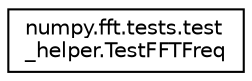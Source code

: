 digraph "Graphical Class Hierarchy"
{
 // LATEX_PDF_SIZE
  edge [fontname="Helvetica",fontsize="10",labelfontname="Helvetica",labelfontsize="10"];
  node [fontname="Helvetica",fontsize="10",shape=record];
  rankdir="LR";
  Node0 [label="numpy.fft.tests.test\l_helper.TestFFTFreq",height=0.2,width=0.4,color="black", fillcolor="white", style="filled",URL="$classnumpy_1_1fft_1_1tests_1_1test__helper_1_1TestFFTFreq.html",tooltip=" "];
}
